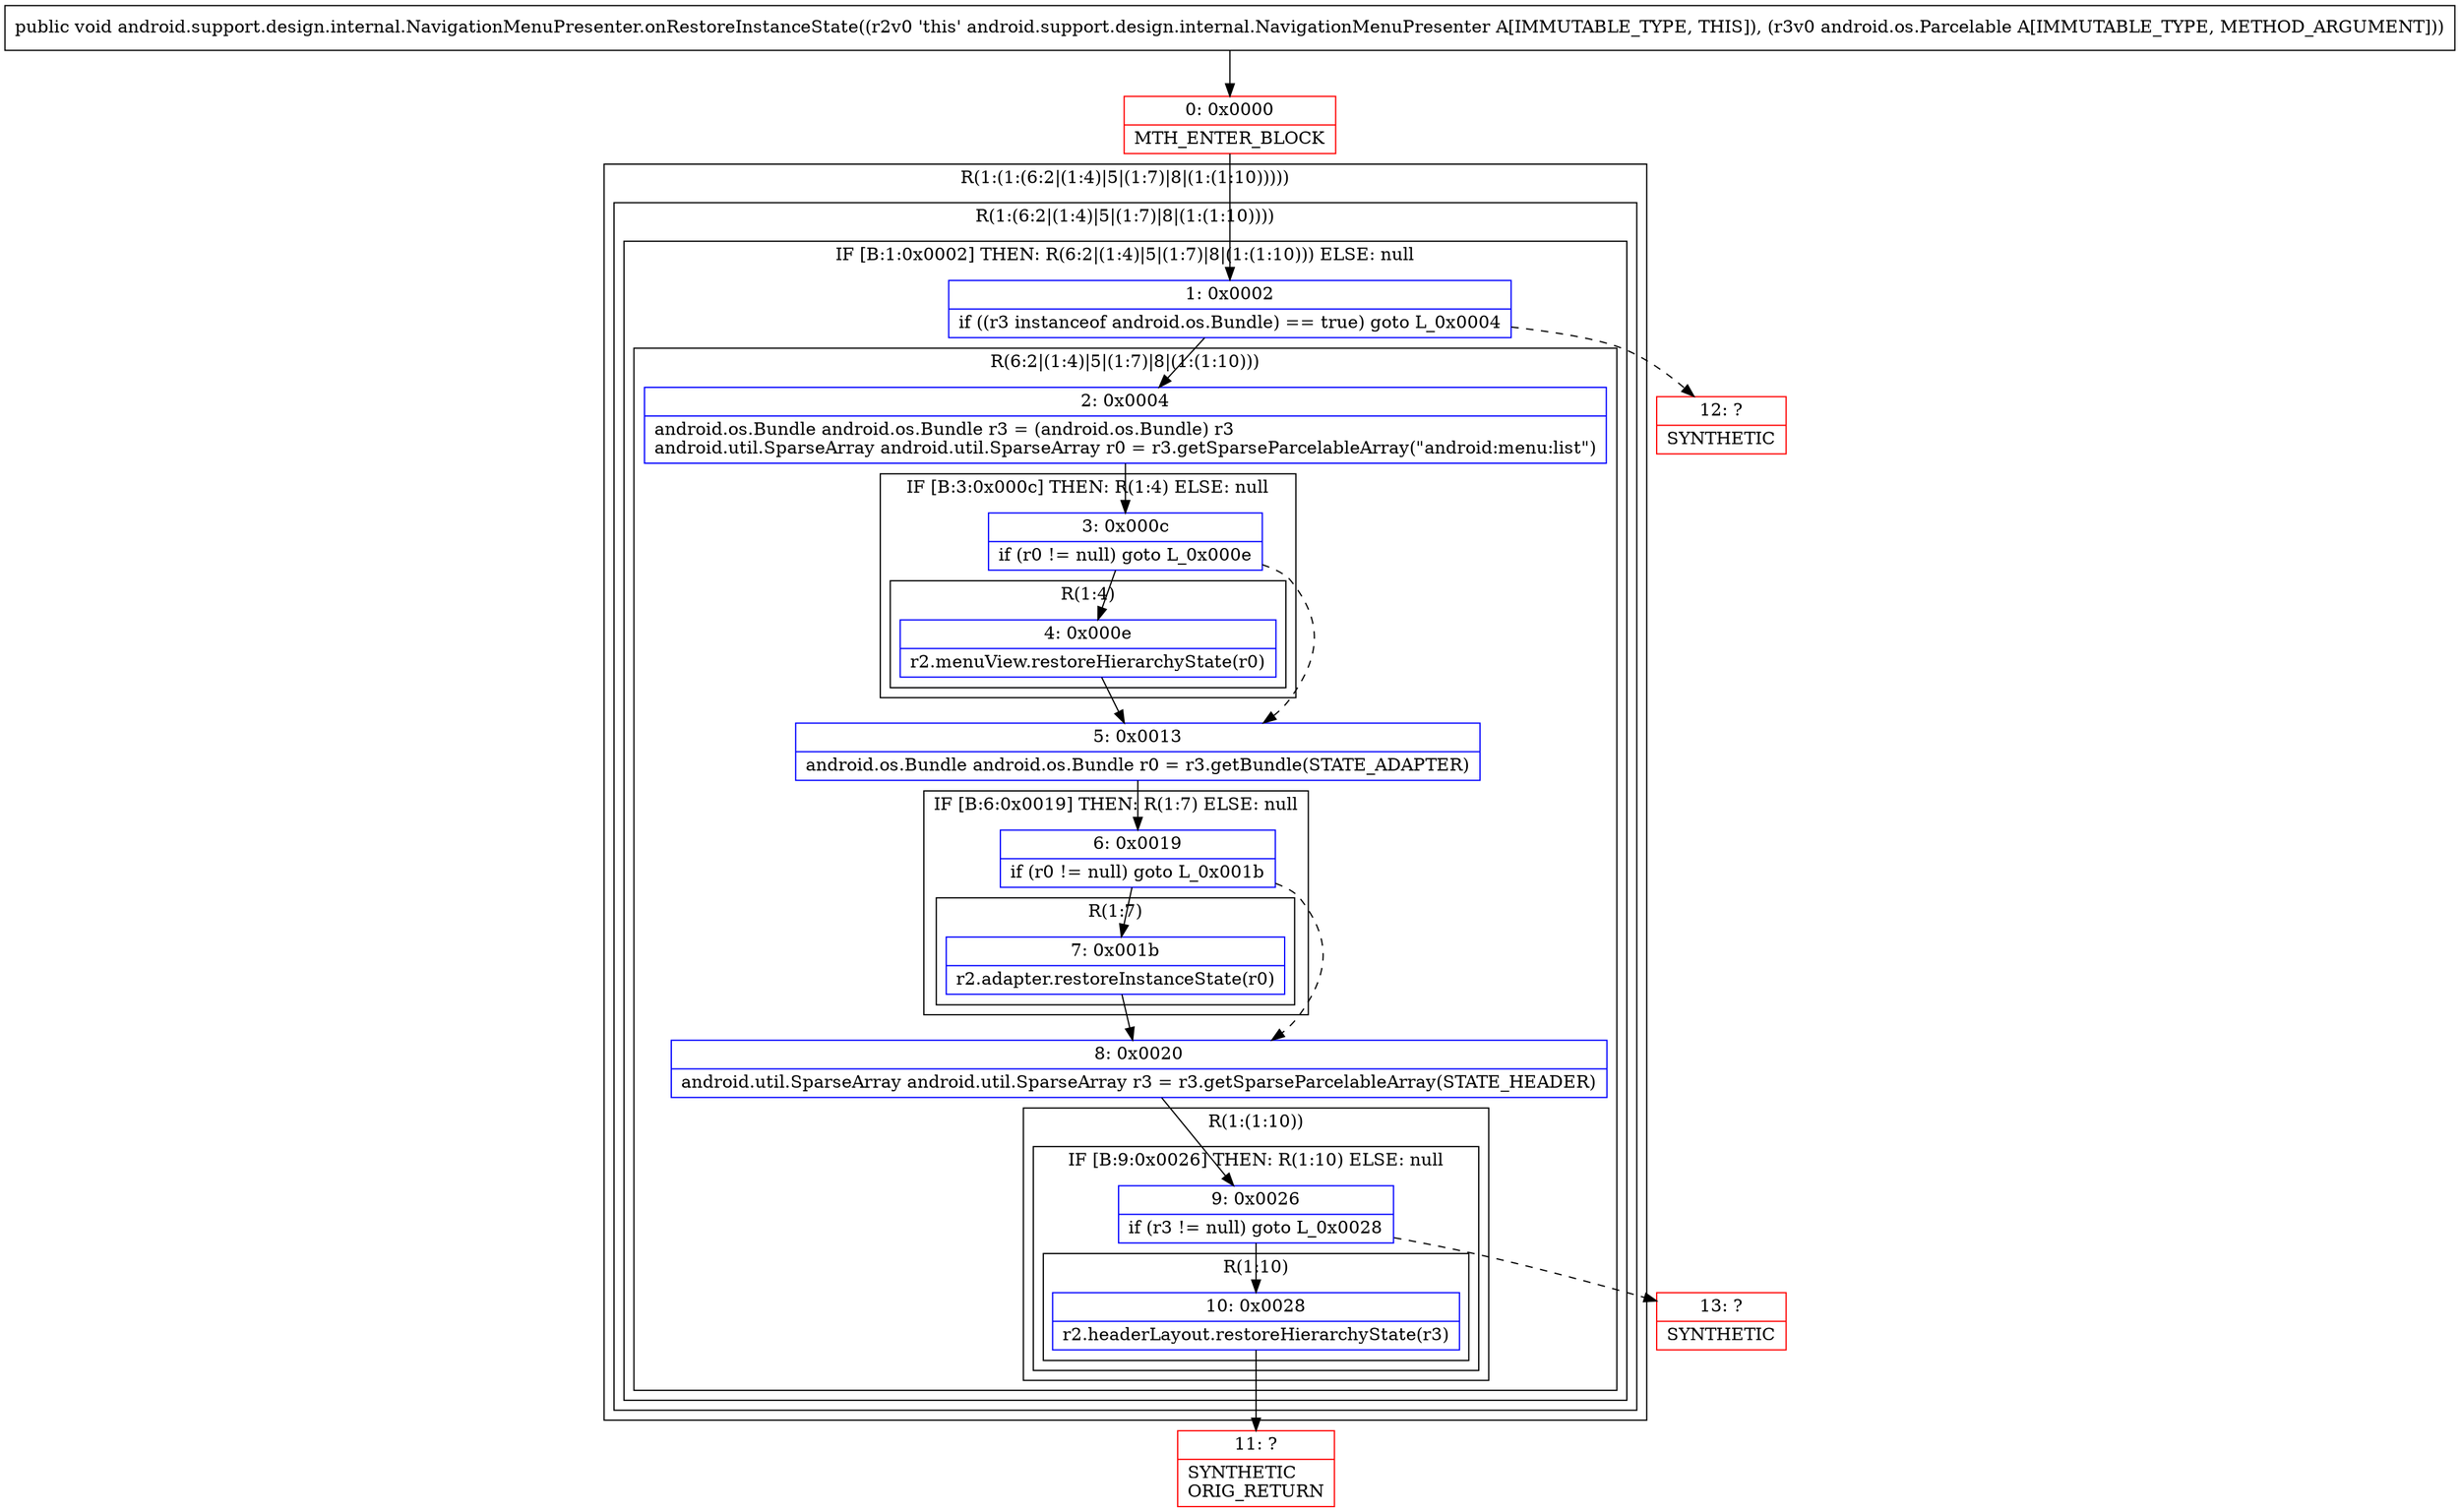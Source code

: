 digraph "CFG forandroid.support.design.internal.NavigationMenuPresenter.onRestoreInstanceState(Landroid\/os\/Parcelable;)V" {
subgraph cluster_Region_1963963884 {
label = "R(1:(1:(6:2|(1:4)|5|(1:7)|8|(1:(1:10)))))";
node [shape=record,color=blue];
subgraph cluster_Region_1945725534 {
label = "R(1:(6:2|(1:4)|5|(1:7)|8|(1:(1:10))))";
node [shape=record,color=blue];
subgraph cluster_IfRegion_160391569 {
label = "IF [B:1:0x0002] THEN: R(6:2|(1:4)|5|(1:7)|8|(1:(1:10))) ELSE: null";
node [shape=record,color=blue];
Node_1 [shape=record,label="{1\:\ 0x0002|if ((r3 instanceof android.os.Bundle) == true) goto L_0x0004\l}"];
subgraph cluster_Region_1713299828 {
label = "R(6:2|(1:4)|5|(1:7)|8|(1:(1:10)))";
node [shape=record,color=blue];
Node_2 [shape=record,label="{2\:\ 0x0004|android.os.Bundle android.os.Bundle r3 = (android.os.Bundle) r3\landroid.util.SparseArray android.util.SparseArray r0 = r3.getSparseParcelableArray(\"android:menu:list\")\l}"];
subgraph cluster_IfRegion_241740796 {
label = "IF [B:3:0x000c] THEN: R(1:4) ELSE: null";
node [shape=record,color=blue];
Node_3 [shape=record,label="{3\:\ 0x000c|if (r0 != null) goto L_0x000e\l}"];
subgraph cluster_Region_1936977702 {
label = "R(1:4)";
node [shape=record,color=blue];
Node_4 [shape=record,label="{4\:\ 0x000e|r2.menuView.restoreHierarchyState(r0)\l}"];
}
}
Node_5 [shape=record,label="{5\:\ 0x0013|android.os.Bundle android.os.Bundle r0 = r3.getBundle(STATE_ADAPTER)\l}"];
subgraph cluster_IfRegion_400184917 {
label = "IF [B:6:0x0019] THEN: R(1:7) ELSE: null";
node [shape=record,color=blue];
Node_6 [shape=record,label="{6\:\ 0x0019|if (r0 != null) goto L_0x001b\l}"];
subgraph cluster_Region_106823835 {
label = "R(1:7)";
node [shape=record,color=blue];
Node_7 [shape=record,label="{7\:\ 0x001b|r2.adapter.restoreInstanceState(r0)\l}"];
}
}
Node_8 [shape=record,label="{8\:\ 0x0020|android.util.SparseArray android.util.SparseArray r3 = r3.getSparseParcelableArray(STATE_HEADER)\l}"];
subgraph cluster_Region_287947584 {
label = "R(1:(1:10))";
node [shape=record,color=blue];
subgraph cluster_IfRegion_1302490343 {
label = "IF [B:9:0x0026] THEN: R(1:10) ELSE: null";
node [shape=record,color=blue];
Node_9 [shape=record,label="{9\:\ 0x0026|if (r3 != null) goto L_0x0028\l}"];
subgraph cluster_Region_558149802 {
label = "R(1:10)";
node [shape=record,color=blue];
Node_10 [shape=record,label="{10\:\ 0x0028|r2.headerLayout.restoreHierarchyState(r3)\l}"];
}
}
}
}
}
}
}
Node_0 [shape=record,color=red,label="{0\:\ 0x0000|MTH_ENTER_BLOCK\l}"];
Node_11 [shape=record,color=red,label="{11\:\ ?|SYNTHETIC\lORIG_RETURN\l}"];
Node_12 [shape=record,color=red,label="{12\:\ ?|SYNTHETIC\l}"];
Node_13 [shape=record,color=red,label="{13\:\ ?|SYNTHETIC\l}"];
MethodNode[shape=record,label="{public void android.support.design.internal.NavigationMenuPresenter.onRestoreInstanceState((r2v0 'this' android.support.design.internal.NavigationMenuPresenter A[IMMUTABLE_TYPE, THIS]), (r3v0 android.os.Parcelable A[IMMUTABLE_TYPE, METHOD_ARGUMENT])) }"];
MethodNode -> Node_0;
Node_1 -> Node_2;
Node_1 -> Node_12[style=dashed];
Node_2 -> Node_3;
Node_3 -> Node_4;
Node_3 -> Node_5[style=dashed];
Node_4 -> Node_5;
Node_5 -> Node_6;
Node_6 -> Node_7;
Node_6 -> Node_8[style=dashed];
Node_7 -> Node_8;
Node_8 -> Node_9;
Node_9 -> Node_10;
Node_9 -> Node_13[style=dashed];
Node_10 -> Node_11;
Node_0 -> Node_1;
}

